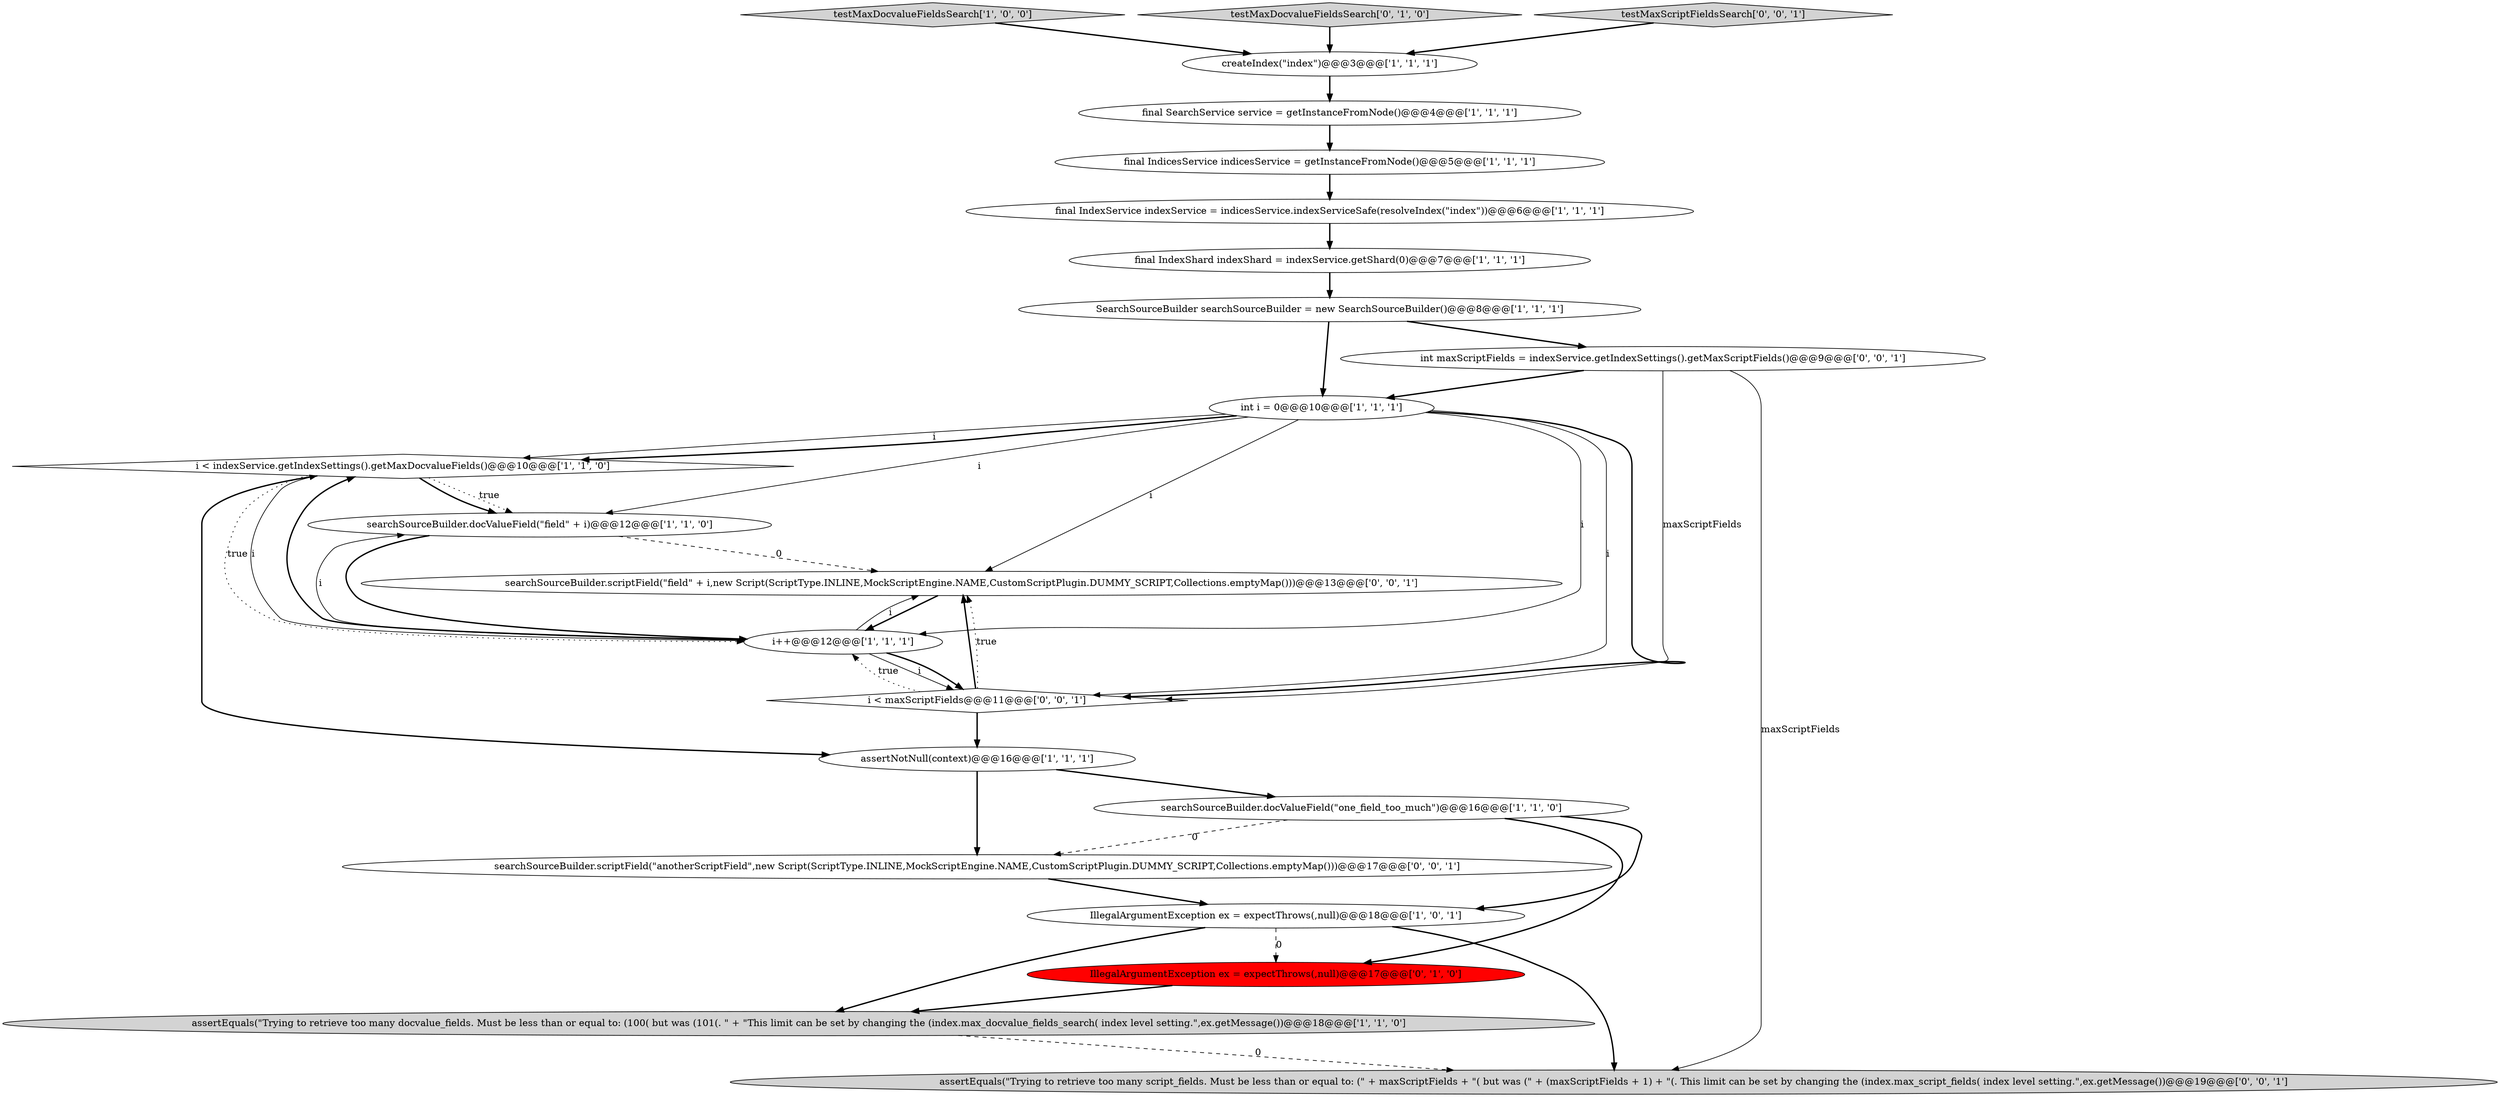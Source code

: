 digraph {
13 [style = filled, label = "i < indexService.getIndexSettings().getMaxDocvalueFields()@@@10@@@['1', '1', '0']", fillcolor = white, shape = diamond image = "AAA0AAABBB1BBB"];
11 [style = filled, label = "searchSourceBuilder.docValueField(\"one_field_too_much\")@@@16@@@['1', '1', '0']", fillcolor = white, shape = ellipse image = "AAA0AAABBB1BBB"];
12 [style = filled, label = "createIndex(\"index\")@@@3@@@['1', '1', '1']", fillcolor = white, shape = ellipse image = "AAA0AAABBB1BBB"];
2 [style = filled, label = "final SearchService service = getInstanceFromNode()@@@4@@@['1', '1', '1']", fillcolor = white, shape = ellipse image = "AAA0AAABBB1BBB"];
14 [style = filled, label = "searchSourceBuilder.docValueField(\"field\" + i)@@@12@@@['1', '1', '0']", fillcolor = white, shape = ellipse image = "AAA0AAABBB1BBB"];
20 [style = filled, label = "int maxScriptFields = indexService.getIndexSettings().getMaxScriptFields()@@@9@@@['0', '0', '1']", fillcolor = white, shape = ellipse image = "AAA0AAABBB3BBB"];
21 [style = filled, label = "searchSourceBuilder.scriptField(\"field\" + i,new Script(ScriptType.INLINE,MockScriptEngine.NAME,CustomScriptPlugin.DUMMY_SCRIPT,Collections.emptyMap()))@@@13@@@['0', '0', '1']", fillcolor = white, shape = ellipse image = "AAA0AAABBB3BBB"];
9 [style = filled, label = "i++@@@12@@@['1', '1', '1']", fillcolor = white, shape = ellipse image = "AAA0AAABBB1BBB"];
3 [style = filled, label = "final IndexShard indexShard = indexService.getShard(0)@@@7@@@['1', '1', '1']", fillcolor = white, shape = ellipse image = "AAA0AAABBB1BBB"];
0 [style = filled, label = "IllegalArgumentException ex = expectThrows(,null)@@@18@@@['1', '0', '1']", fillcolor = white, shape = ellipse image = "AAA0AAABBB1BBB"];
10 [style = filled, label = "SearchSourceBuilder searchSourceBuilder = new SearchSourceBuilder()@@@8@@@['1', '1', '1']", fillcolor = white, shape = ellipse image = "AAA0AAABBB1BBB"];
6 [style = filled, label = "int i = 0@@@10@@@['1', '1', '1']", fillcolor = white, shape = ellipse image = "AAA0AAABBB1BBB"];
4 [style = filled, label = "testMaxDocvalueFieldsSearch['1', '0', '0']", fillcolor = lightgray, shape = diamond image = "AAA0AAABBB1BBB"];
17 [style = filled, label = "searchSourceBuilder.scriptField(\"anotherScriptField\",new Script(ScriptType.INLINE,MockScriptEngine.NAME,CustomScriptPlugin.DUMMY_SCRIPT,Collections.emptyMap()))@@@17@@@['0', '0', '1']", fillcolor = white, shape = ellipse image = "AAA0AAABBB3BBB"];
8 [style = filled, label = "assertEquals(\"Trying to retrieve too many docvalue_fields. Must be less than or equal to: (100( but was (101(. \" + \"This limit can be set by changing the (index.max_docvalue_fields_search( index level setting.\",ex.getMessage())@@@18@@@['1', '1', '0']", fillcolor = lightgray, shape = ellipse image = "AAA0AAABBB1BBB"];
7 [style = filled, label = "final IndicesService indicesService = getInstanceFromNode()@@@5@@@['1', '1', '1']", fillcolor = white, shape = ellipse image = "AAA0AAABBB1BBB"];
16 [style = filled, label = "testMaxDocvalueFieldsSearch['0', '1', '0']", fillcolor = lightgray, shape = diamond image = "AAA0AAABBB2BBB"];
19 [style = filled, label = "i < maxScriptFields@@@11@@@['0', '0', '1']", fillcolor = white, shape = diamond image = "AAA0AAABBB3BBB"];
1 [style = filled, label = "final IndexService indexService = indicesService.indexServiceSafe(resolveIndex(\"index\"))@@@6@@@['1', '1', '1']", fillcolor = white, shape = ellipse image = "AAA0AAABBB1BBB"];
15 [style = filled, label = "IllegalArgumentException ex = expectThrows(,null)@@@17@@@['0', '1', '0']", fillcolor = red, shape = ellipse image = "AAA1AAABBB2BBB"];
18 [style = filled, label = "testMaxScriptFieldsSearch['0', '0', '1']", fillcolor = lightgray, shape = diamond image = "AAA0AAABBB3BBB"];
5 [style = filled, label = "assertNotNull(context)@@@16@@@['1', '1', '1']", fillcolor = white, shape = ellipse image = "AAA0AAABBB1BBB"];
22 [style = filled, label = "assertEquals(\"Trying to retrieve too many script_fields. Must be less than or equal to: (\" + maxScriptFields + \"( but was (\" + (maxScriptFields + 1) + \"(. This limit can be set by changing the (index.max_script_fields( index level setting.\",ex.getMessage())@@@19@@@['0', '0', '1']", fillcolor = lightgray, shape = ellipse image = "AAA0AAABBB3BBB"];
6->9 [style = solid, label="i"];
10->20 [style = bold, label=""];
7->1 [style = bold, label=""];
9->14 [style = solid, label="i"];
6->19 [style = solid, label="i"];
20->19 [style = solid, label="maxScriptFields"];
1->3 [style = bold, label=""];
18->12 [style = bold, label=""];
0->15 [style = dashed, label="0"];
19->21 [style = dotted, label="true"];
6->19 [style = bold, label=""];
20->6 [style = bold, label=""];
11->17 [style = dashed, label="0"];
5->17 [style = bold, label=""];
6->13 [style = solid, label="i"];
10->6 [style = bold, label=""];
11->15 [style = bold, label=""];
19->5 [style = bold, label=""];
3->10 [style = bold, label=""];
8->22 [style = dashed, label="0"];
12->2 [style = bold, label=""];
9->13 [style = solid, label="i"];
11->0 [style = bold, label=""];
21->9 [style = bold, label=""];
17->0 [style = bold, label=""];
20->22 [style = solid, label="maxScriptFields"];
6->21 [style = solid, label="i"];
9->19 [style = solid, label="i"];
13->9 [style = dotted, label="true"];
6->13 [style = bold, label=""];
0->22 [style = bold, label=""];
19->9 [style = dotted, label="true"];
0->8 [style = bold, label=""];
13->5 [style = bold, label=""];
4->12 [style = bold, label=""];
9->19 [style = bold, label=""];
14->9 [style = bold, label=""];
14->21 [style = dashed, label="0"];
5->11 [style = bold, label=""];
2->7 [style = bold, label=""];
13->14 [style = dotted, label="true"];
9->21 [style = solid, label="i"];
13->14 [style = bold, label=""];
16->12 [style = bold, label=""];
15->8 [style = bold, label=""];
6->14 [style = solid, label="i"];
9->13 [style = bold, label=""];
19->21 [style = bold, label=""];
}
